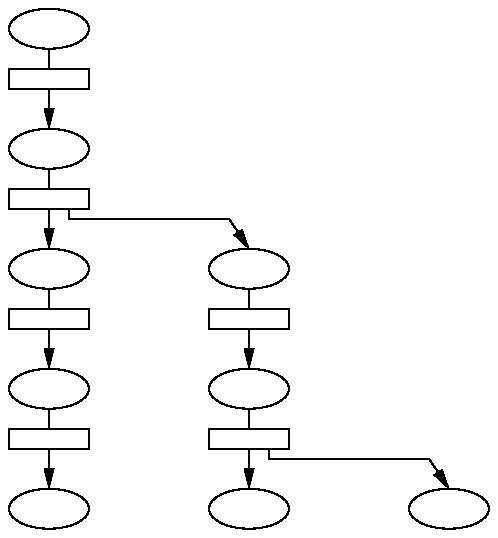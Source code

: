 .PS
down
Env1:   ellipse wid 0.4 ht 0.2
        line 0.1
        box ht 0.1 wid 0.4
        arrow 0.2

Env2:   ellipse wid 0.4 ht 0.2
        line 0.1

Dcl2:   box ht 0.1 wid 0.4
        arrow 0.2

Env3:   ellipse wid 0.4 ht 0.2
        line 0.1
        box ht 0.1 wid 0.4
        arrow 0.2

Env4:   ellipse wid 0.4 ht 0.2
        line 0.1
        box ht 0.1 wid 0.4
        arrow 0.2

Env5:   ellipse wid 0.4 ht 0.2


Env31:  ellipse wid 0.4 ht 0.2 at Env3.c + (1.0, 0)
        line 0.1
        box ht 0.1 wid 0.4
        arrow 0.2

Env32:  ellipse wid 0.4 ht 0.2
        line 0.1
Dcl32:  box ht 0.1 wid 0.4
        arrow 0.2

Env33:  ellipse wid 0.4 ht 0.2

Env331: ellipse wid 0.4 ht 0.2 at Env33.c + (1.0, 0)


line from 3/4 <Dcl2.sw,  Dcl2.se>  down 0.05 \
                                            then right 0.8 to Env31.n ->
line from 3/4 <Dcl32.sw, Dcl32.se> down 0.05 \
                                            then right 0.8 to Env331.n ->
.PE

